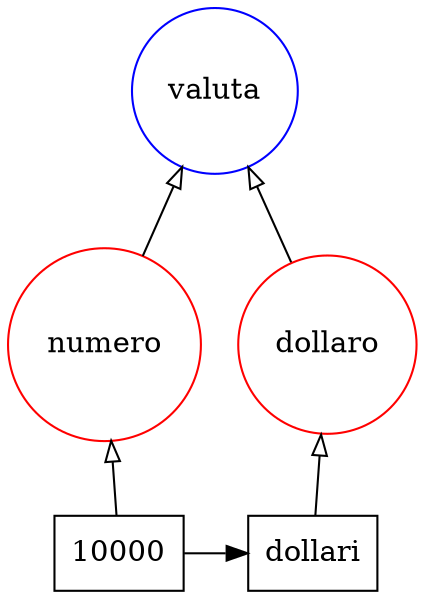 digraph {
   rankdir=BT;
   edge [arrowhead=empty];

   subgraph {
      rank="source";
      edge [arrowhead=normal];
      node [shape=box];
      t159 [label="10000"];
      t160 [label="dollari"];
      t159 -> t160;
   }

   subgraph {
      rank="same";
      node [color=red,shape=circle];
      tag159 [label=numero]; 
      tag271 [label=dollaro]; 
   }

   subgraph {
      rank="same";
      node [color=blue,shape=circle];
      tag273 [label=valuta]; 
   }

   subgraph {
      rank="same";
      node [color=green,shape=circle];
   }

   subgraph {
      rank="same";
      node [color=orange,shape=circle];
   }
   tag159 -> tag273;
   tag271 -> tag273;
   t159 -> tag159;
   t160 -> tag271;
}